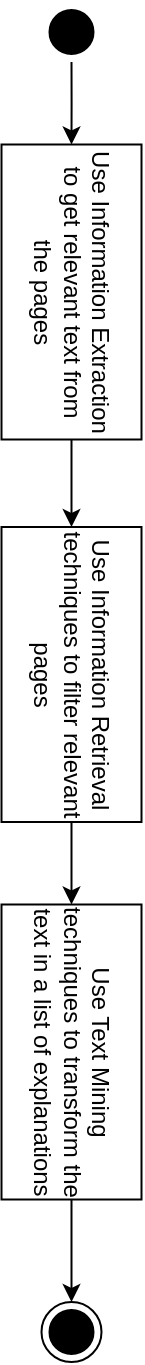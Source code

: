 <mxfile version="13.7.7" type="device"><diagram id="IMnFL4JcPa57R-rJumA5" name="Page-1"><mxGraphModel dx="1422" dy="831" grid="1" gridSize="10" guides="1" tooltips="1" connect="1" arrows="1" fold="1" page="1" pageScale="1" pageWidth="827" pageHeight="1169" math="0" shadow="0"><root><mxCell id="0"/><mxCell id="1" parent="0"/><mxCell id="mZ3GK_YE3MCbg5JLJWYp-10" style="edgeStyle=orthogonalEdgeStyle;rounded=0;orthogonalLoop=1;jettySize=auto;html=1;" edge="1" parent="1" source="nTPs7V3Cnx5IGPAYQy-t-1" target="mZ3GK_YE3MCbg5JLJWYp-3"><mxGeometry relative="1" as="geometry"/></mxCell><mxCell id="nTPs7V3Cnx5IGPAYQy-t-1" value="" style="ellipse;html=1;shape=startState;fillColor=#000000;strokeColor=#000000;rotation=90;" parent="1" vertex="1"><mxGeometry x="108.75" y="20" width="30" height="30" as="geometry"/></mxCell><mxCell id="nTPs7V3Cnx5IGPAYQy-t-3" value="" style="ellipse;html=1;shape=endState;fillColor=#000000;strokeColor=#000000;rotation=90;" parent="1" vertex="1"><mxGeometry x="108.75" y="670" width="30" height="30" as="geometry"/></mxCell><mxCell id="mZ3GK_YE3MCbg5JLJWYp-13" style="edgeStyle=orthogonalEdgeStyle;rounded=0;orthogonalLoop=1;jettySize=auto;html=1;" edge="1" parent="1" source="nTPs7V3Cnx5IGPAYQy-t-6" target="mZ3GK_YE3MCbg5JLJWYp-4"><mxGeometry relative="1" as="geometry"/></mxCell><mxCell id="nTPs7V3Cnx5IGPAYQy-t-6" value="&lt;div&gt;Use Information Retrieval techniques to filter relevant pages&lt;/div&gt;" style="rounded=0;whiteSpace=wrap;html=1;strokeColor=#000000;rotation=90;" parent="1" vertex="1"><mxGeometry x="50" y="321.25" width="147.5" height="70" as="geometry"/></mxCell><mxCell id="mZ3GK_YE3MCbg5JLJWYp-12" style="edgeStyle=orthogonalEdgeStyle;rounded=0;orthogonalLoop=1;jettySize=auto;html=1;" edge="1" parent="1" source="mZ3GK_YE3MCbg5JLJWYp-3" target="nTPs7V3Cnx5IGPAYQy-t-6"><mxGeometry relative="1" as="geometry"/></mxCell><mxCell id="mZ3GK_YE3MCbg5JLJWYp-3" value="Use Information Extraction to get relevant text from the pages" style="rounded=0;whiteSpace=wrap;html=1;strokeColor=#000000;rotation=90;" vertex="1" parent="1"><mxGeometry x="50" y="130" width="147.5" height="70" as="geometry"/></mxCell><mxCell id="mZ3GK_YE3MCbg5JLJWYp-14" style="edgeStyle=orthogonalEdgeStyle;rounded=0;orthogonalLoop=1;jettySize=auto;html=1;" edge="1" parent="1" source="mZ3GK_YE3MCbg5JLJWYp-4" target="nTPs7V3Cnx5IGPAYQy-t-3"><mxGeometry relative="1" as="geometry"/></mxCell><mxCell id="mZ3GK_YE3MCbg5JLJWYp-4" value="Use Text Mining techniques to transform the text in a list of explanations " style="rounded=0;whiteSpace=wrap;html=1;strokeColor=#000000;rotation=90;" vertex="1" parent="1"><mxGeometry x="50" y="510" width="147.5" height="70" as="geometry"/></mxCell></root></mxGraphModel></diagram></mxfile>